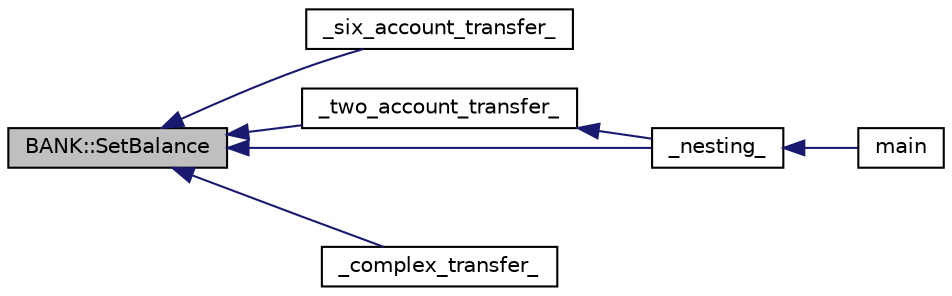 digraph "BANK::SetBalance"
{
  edge [fontname="Helvetica",fontsize="10",labelfontname="Helvetica",labelfontsize="10"];
  node [fontname="Helvetica",fontsize="10",shape=record];
  rankdir="LR";
  Node1 [label="BANK::SetBalance",height=0.2,width=0.4,color="black", fillcolor="grey75", style="filled", fontcolor="black"];
  Node1 -> Node2 [dir="back",color="midnightblue",fontsize="10",style="solid"];
  Node2 [label="_six_account_transfer_",height=0.2,width=0.4,color="black", fillcolor="white", style="filled",URL="$main_8cpp.html#a944b67b9489cc68c8eac66d42f4515ec",tooltip="six_account_transfer function, takes six std::shared_ptr<OSTM> pointer, the Transaction manager..."];
  Node1 -> Node3 [dir="back",color="midnightblue",fontsize="10",style="solid"];
  Node3 [label="_two_account_transfer_",height=0.2,width=0.4,color="black", fillcolor="white", style="filled",URL="$main_8cpp.html#a83aef8c5b69afef4e38d14c17fe782b3",tooltip="two_account_transfer function, takes two std::shared_ptr<OSTM> pointer, the Transaction manager..."];
  Node3 -> Node4 [dir="back",color="midnightblue",fontsize="10",style="solid"];
  Node4 [label="_nesting_",height=0.2,width=0.4,color="black", fillcolor="white", style="filled",URL="$main_8cpp.html#a5675cb594d74aa1bf5e80233370ffd81",tooltip="nesting function, takes two std::shared_ptr<OSTM> pointer, the Transaction manager, and the amount to use in the transaction and transfer the _amount value from one account to the another account This function create nested transactions inside the transaction, and call other function to nesting the transaction as well "];
  Node4 -> Node5 [dir="back",color="midnightblue",fontsize="10",style="solid"];
  Node5 [label="main",height=0.2,width=0.4,color="black", fillcolor="white", style="filled",URL="$main_8cpp.html#a840291bc02cba5474a4cb46a9b9566fe"];
  Node1 -> Node4 [dir="back",color="midnightblue",fontsize="10",style="solid"];
  Node1 -> Node6 [dir="back",color="midnightblue",fontsize="10",style="solid"];
  Node6 [label="_complex_transfer_",height=0.2,width=0.4,color="black", fillcolor="white", style="filled",URL="$main_8cpp.html#a0099d241c74532abfb1baae50a52da52",tooltip="complex_transfer function, takes two std::shared_ptr<OSTM> pointer, a vector of std::shared_ptr<OSTM>..."];
}
